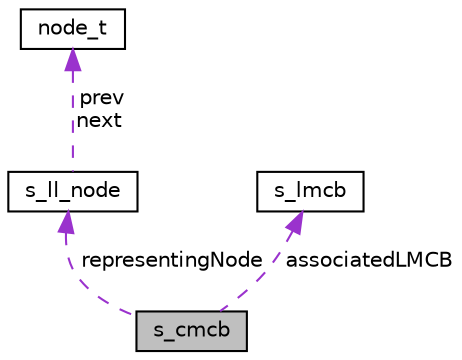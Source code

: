 digraph "s_cmcb"
{
  edge [fontname="Helvetica",fontsize="10",labelfontname="Helvetica",labelfontsize="10"];
  node [fontname="Helvetica",fontsize="10",shape=record];
  Node1 [label="s_cmcb",height=0.2,width=0.4,color="black", fillcolor="grey75", style="filled", fontcolor="black"];
  Node2 -> Node1 [dir="back",color="darkorchid3",fontsize="10",style="dashed",label=" representingNode" ,fontname="Helvetica"];
  Node2 [label="s_ll_node",height=0.2,width=0.4,color="black", fillcolor="white", style="filled",URL="$structs__ll__node.html",tooltip="struct for a node of the linked list "];
  Node3 -> Node2 [dir="back",color="darkorchid3",fontsize="10",style="dashed",label=" prev\nnext" ,fontname="Helvetica"];
  Node3 [label="node_t",height=0.2,width=0.4,color="black", fillcolor="white", style="filled",URL="$structnode__t.html",tooltip="typedef of linked list node (see s_ll_node). "];
  Node4 -> Node1 [dir="back",color="darkorchid3",fontsize="10",style="dashed",label=" associatedLMCB" ,fontname="Helvetica"];
  Node4 [label="s_lmcb",height=0.2,width=0.4,color="black", fillcolor="white", style="filled",URL="$structs__lmcb.html",tooltip="The s_lmcb struct defines the properties of lmcb&#39;s. "];
}
